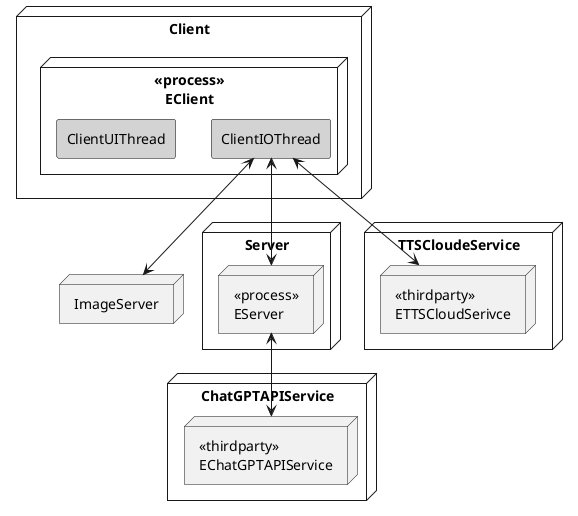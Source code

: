 @startuml lv2_deployment

skinparam rectangle {
    BorderColor black
    BackgroundColor lightgrey
}

node Client {
    node "<<process>>\nEClient" {
        rectangle "ClientIOThread" as cio
        rectangle "ClientUIThread"
    }
}

node Server {
    
    node "<<process>>\nEServer" as sproc

}
node TTSCloudeService {
  node "<<thirdparty>>\nETTSCloudSerivce" as tts {
    
    }
}

node ChatGPTAPIService {
  node "<<thirdparty>>\nEChatGPTAPIService" as gpt {
    
    }
}
node "ImageServer" as img


cio <--> sproc
cio <--> tts
cio <--> img
sproc <--> gpt

@enduml
